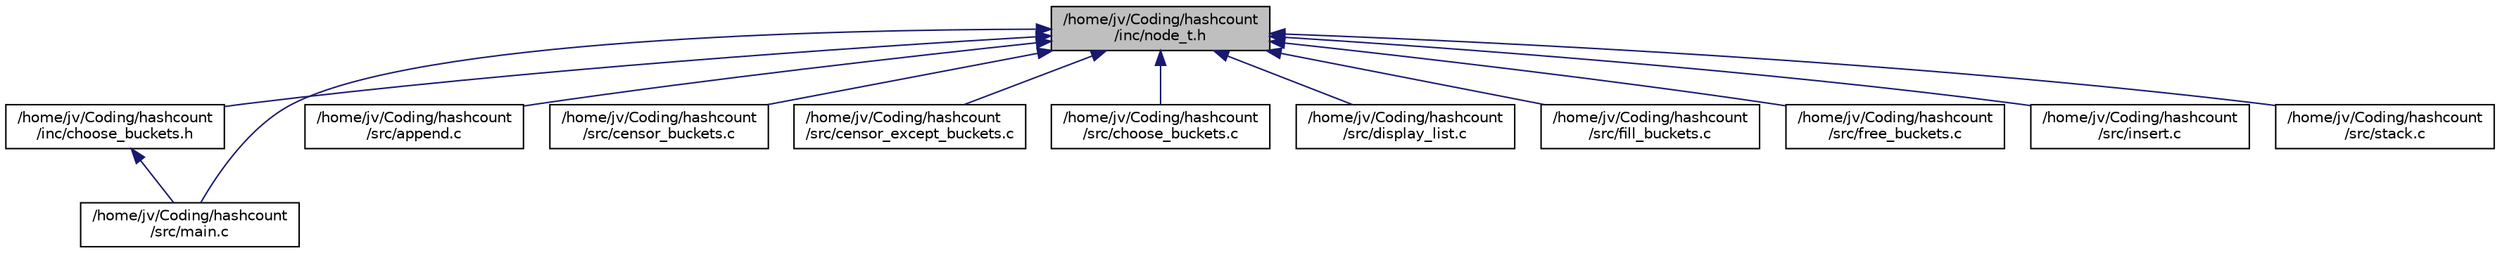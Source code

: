 digraph "/home/jv/Coding/hashcount/inc/node_t.h"
{
 // LATEX_PDF_SIZE
  edge [fontname="Helvetica",fontsize="10",labelfontname="Helvetica",labelfontsize="10"];
  node [fontname="Helvetica",fontsize="10",shape=record];
  Node1 [label="/home/jv/Coding/hashcount\l/inc/node_t.h",height=0.2,width=0.4,color="black", fillcolor="grey75", style="filled", fontcolor="black",tooltip=" "];
  Node1 -> Node2 [dir="back",color="midnightblue",fontsize="10",style="solid",fontname="Helvetica"];
  Node2 [label="/home/jv/Coding/hashcount\l/inc/choose_buckets.h",height=0.2,width=0.4,color="black", fillcolor="white", style="filled",URL="$choose__buckets_8h.html",tooltip=" "];
  Node2 -> Node3 [dir="back",color="midnightblue",fontsize="10",style="solid",fontname="Helvetica"];
  Node3 [label="/home/jv/Coding/hashcount\l/src/main.c",height=0.2,width=0.4,color="black", fillcolor="white", style="filled",URL="$main_8c.html",tooltip="main entry point for hashcount program"];
  Node1 -> Node4 [dir="back",color="midnightblue",fontsize="10",style="solid",fontname="Helvetica"];
  Node4 [label="/home/jv/Coding/hashcount\l/src/append.c",height=0.2,width=0.4,color="black", fillcolor="white", style="filled",URL="$append_8c.html",tooltip="Appends to last element of list."];
  Node1 -> Node5 [dir="back",color="midnightblue",fontsize="10",style="solid",fontname="Helvetica"];
  Node5 [label="/home/jv/Coding/hashcount\l/src/censor_buckets.c",height=0.2,width=0.4,color="black", fillcolor="white", style="filled",URL="$censor__buckets_8c.html",tooltip="Removes keywords of buckets from a string."];
  Node1 -> Node6 [dir="back",color="midnightblue",fontsize="10",style="solid",fontname="Helvetica"];
  Node6 [label="/home/jv/Coding/hashcount\l/src/censor_except_buckets.c",height=0.2,width=0.4,color="black", fillcolor="white", style="filled",URL="$censor__except__buckets_8c.html",tooltip="Censor everything except key words of buckets."];
  Node1 -> Node7 [dir="back",color="midnightblue",fontsize="10",style="solid",fontname="Helvetica"];
  Node7 [label="/home/jv/Coding/hashcount\l/src/choose_buckets.c",height=0.2,width=0.4,color="black", fillcolor="white", style="filled",URL="$choose__buckets_8c.html",tooltip="Function requests user input of indices and displays them."];
  Node1 -> Node8 [dir="back",color="midnightblue",fontsize="10",style="solid",fontname="Helvetica"];
  Node8 [label="/home/jv/Coding/hashcount\l/src/display_list.c",height=0.2,width=0.4,color="black", fillcolor="white", style="filled",URL="$display__list_8c.html",tooltip="Display each element of buckets."];
  Node1 -> Node9 [dir="back",color="midnightblue",fontsize="10",style="solid",fontname="Helvetica"];
  Node9 [label="/home/jv/Coding/hashcount\l/src/fill_buckets.c",height=0.2,width=0.4,color="black", fillcolor="white", style="filled",URL="$fill__buckets_8c.html",tooltip="This function adds new nodes to hashtable by calculating the hashindex and adding it to a list."];
  Node1 -> Node10 [dir="back",color="midnightblue",fontsize="10",style="solid",fontname="Helvetica"];
  Node10 [label="/home/jv/Coding/hashcount\l/src/free_buckets.c",height=0.2,width=0.4,color="black", fillcolor="white", style="filled",URL="$free__buckets_8c.html",tooltip="Frees all mallocs of buckets."];
  Node1 -> Node11 [dir="back",color="midnightblue",fontsize="10",style="solid",fontname="Helvetica"];
  Node11 [label="/home/jv/Coding/hashcount\l/src/insert.c",height=0.2,width=0.4,color="black", fillcolor="white", style="filled",URL="$insert_8c.html",tooltip="Insertion new Element after element with key as string member."];
  Node1 -> Node3 [dir="back",color="midnightblue",fontsize="10",style="solid",fontname="Helvetica"];
  Node1 -> Node12 [dir="back",color="midnightblue",fontsize="10",style="solid",fontname="Helvetica"];
  Node12 [label="/home/jv/Coding/hashcount\l/src/stack.c",height=0.2,width=0.4,color="black", fillcolor="white", style="filled",URL="$stack_8c.html",tooltip="Stacks new element unto list."];
}
